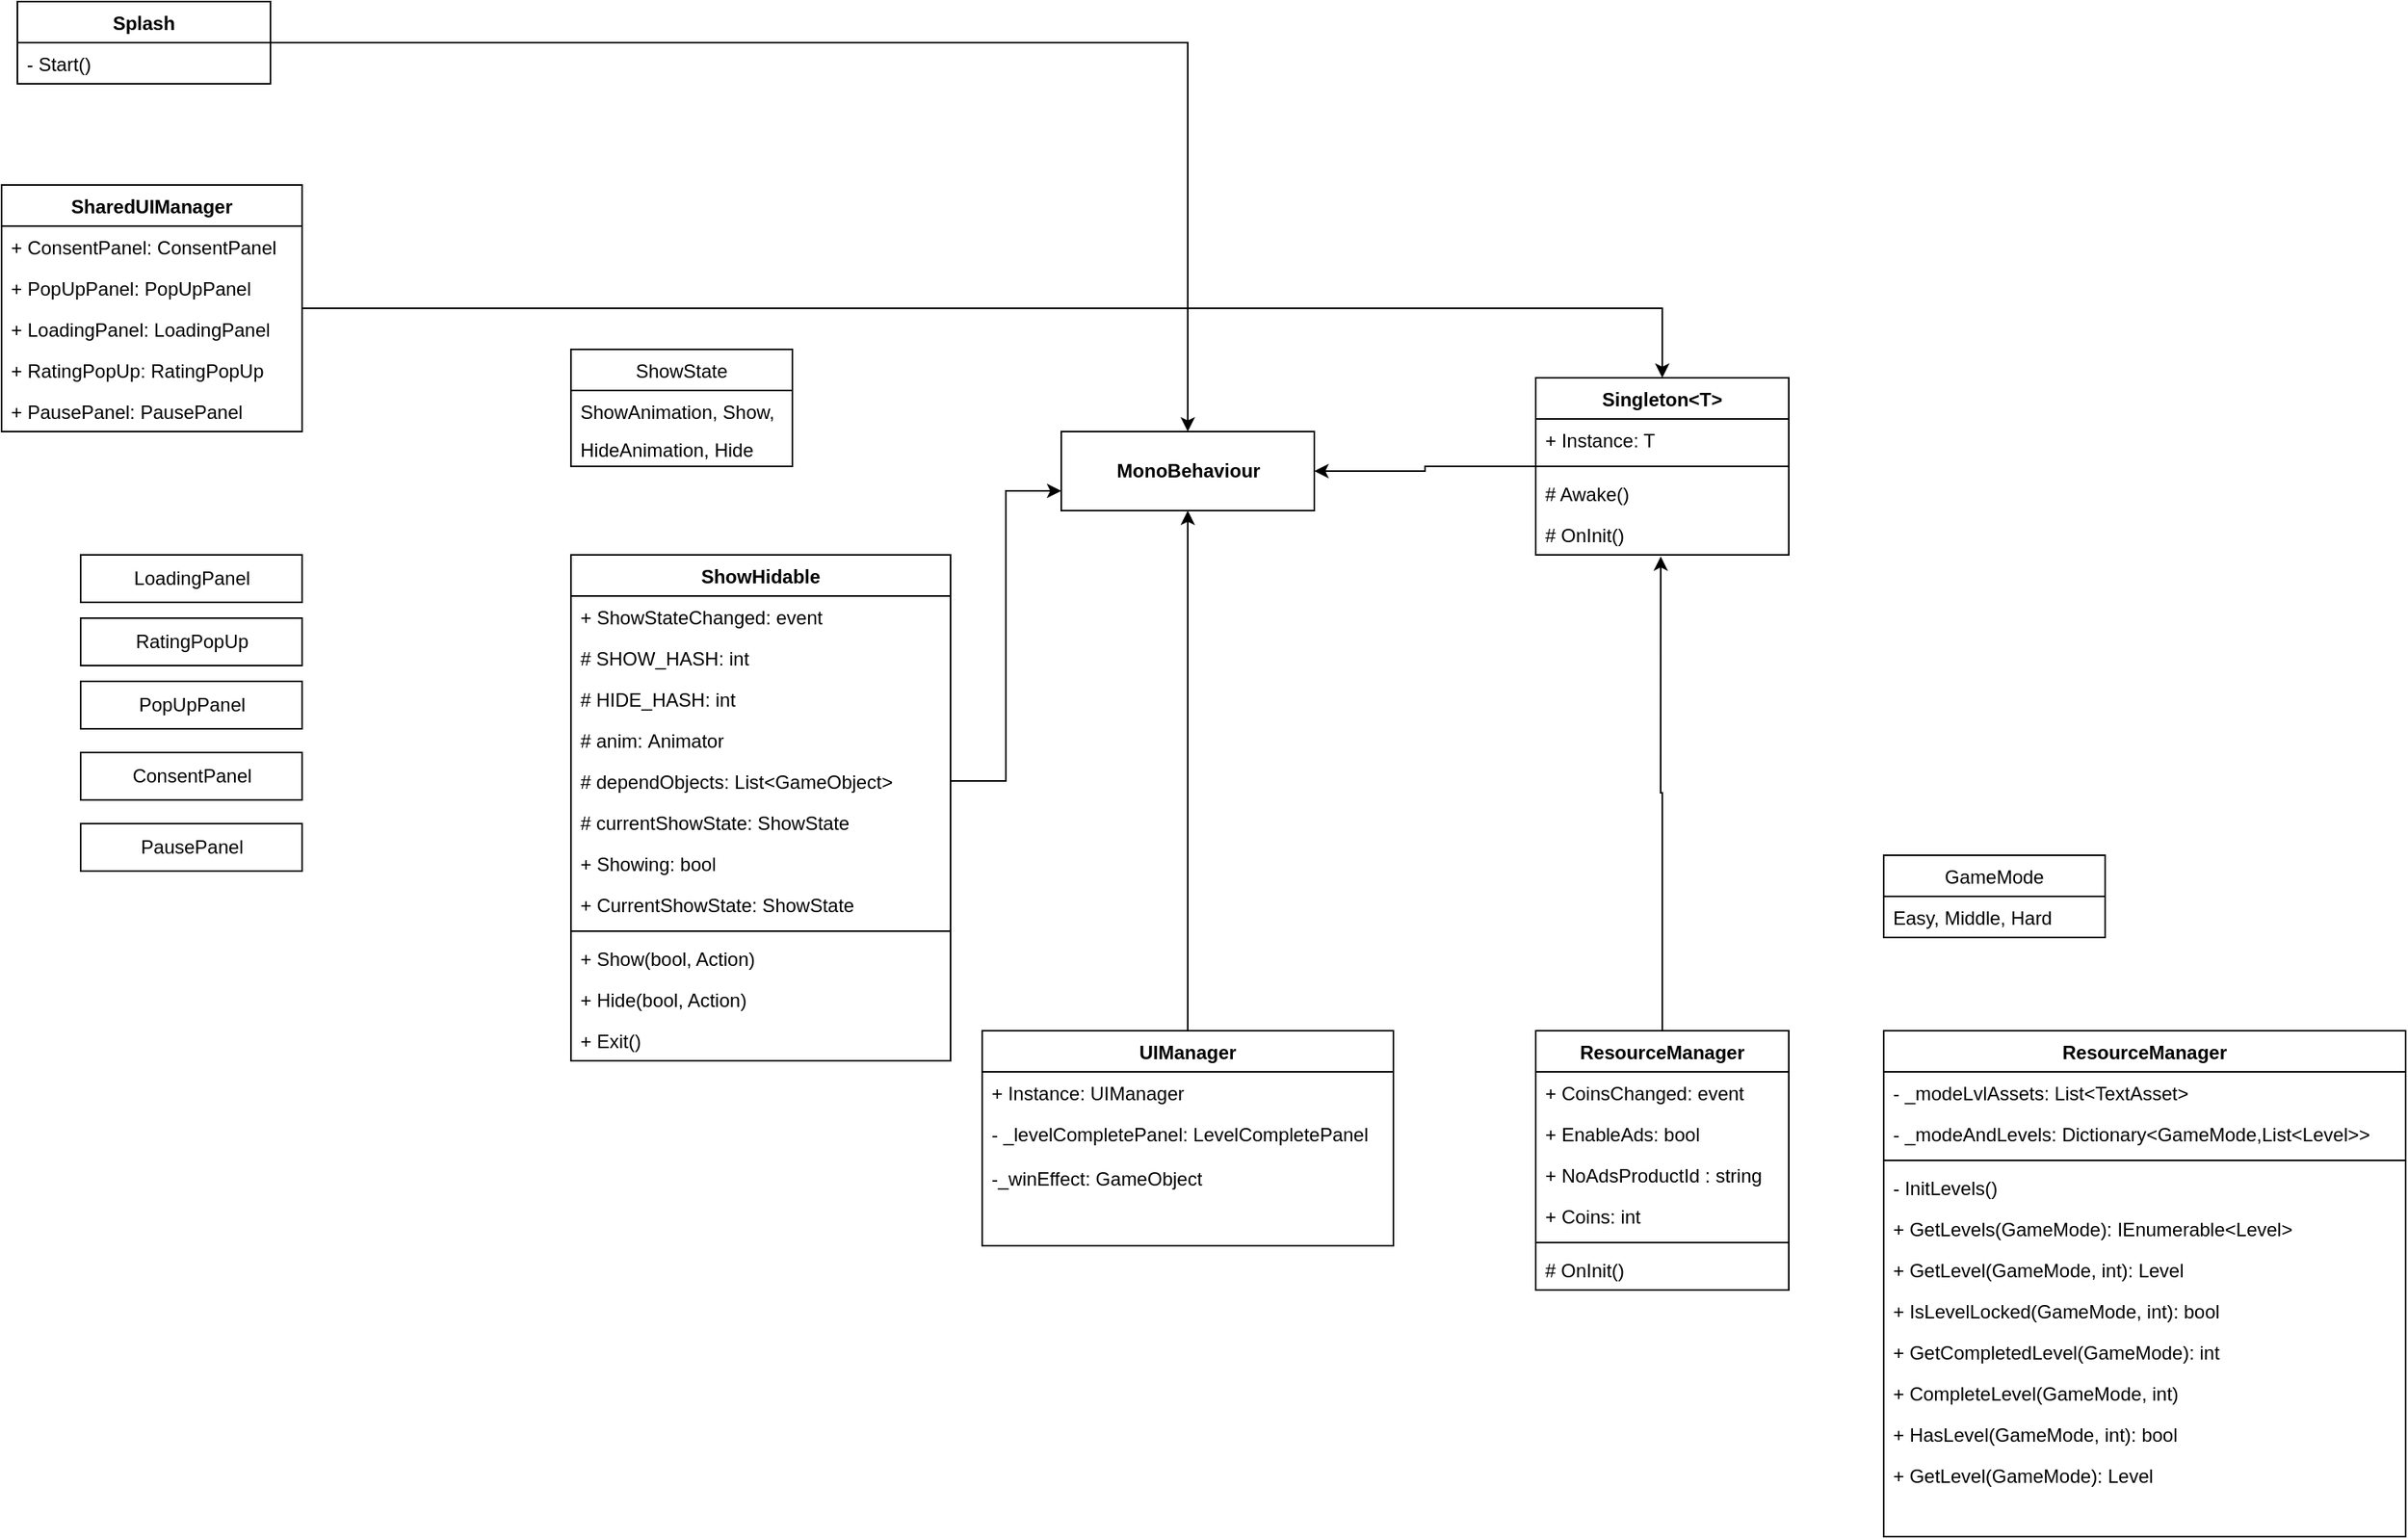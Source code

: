 <mxfile version="20.0.4" type="github" pages="2">
  <diagram id="C5RBs43oDa-KdzZeNtuy" name="Water Sort Puzzle">
    <mxGraphModel dx="1339" dy="815" grid="1" gridSize="10" guides="1" tooltips="1" connect="1" arrows="1" fold="1" page="1" pageScale="1" pageWidth="1920" pageHeight="1200" background="none" math="0" shadow="0">
      <root>
        <mxCell id="WIyWlLk6GJQsqaUBKTNV-0" />
        <mxCell id="WIyWlLk6GJQsqaUBKTNV-1" parent="WIyWlLk6GJQsqaUBKTNV-0" />
        <mxCell id="-UPui0ApsHkDzABqv5SS-7" style="edgeStyle=orthogonalEdgeStyle;rounded=0;orthogonalLoop=1;jettySize=auto;html=1;exitX=0.5;exitY=0;exitDx=0;exitDy=0;entryX=0.5;entryY=1;entryDx=0;entryDy=0;entryPerimeter=0;" edge="1" parent="WIyWlLk6GJQsqaUBKTNV-1" source="zkfFHV4jXpPFQw0GAbJ--6" target="-UPui0ApsHkDzABqv5SS-79">
          <mxGeometry relative="1" as="geometry">
            <mxPoint x="890" y="681" as="targetPoint" />
          </mxGeometry>
        </mxCell>
        <mxCell id="zkfFHV4jXpPFQw0GAbJ--6" value="UIManager" style="swimlane;fontStyle=1;align=center;verticalAlign=top;childLayout=stackLayout;horizontal=1;startSize=26;horizontalStack=0;resizeParent=1;resizeLast=0;collapsible=1;marginBottom=0;rounded=0;shadow=0;strokeWidth=1;" parent="WIyWlLk6GJQsqaUBKTNV-1" vertex="1">
          <mxGeometry x="760" y="771" width="260" height="136" as="geometry">
            <mxRectangle x="130" y="380" width="160" height="26" as="alternateBounds" />
          </mxGeometry>
        </mxCell>
        <mxCell id="zkfFHV4jXpPFQw0GAbJ--7" value="+ Instance: UIManager " style="text;align=left;verticalAlign=top;spacingLeft=4;spacingRight=4;overflow=hidden;rotatable=0;points=[[0,0.5],[1,0.5]];portConstraint=eastwest;" parent="zkfFHV4jXpPFQw0GAbJ--6" vertex="1">
          <mxGeometry y="26" width="260" height="26" as="geometry" />
        </mxCell>
        <mxCell id="zkfFHV4jXpPFQw0GAbJ--8" value="- _levelCompletePanel: LevelCompletePanel  " style="text;align=left;verticalAlign=top;spacingLeft=4;spacingRight=4;overflow=hidden;rotatable=0;points=[[0,0.5],[1,0.5]];portConstraint=eastwest;rounded=0;shadow=0;html=0;" parent="zkfFHV4jXpPFQw0GAbJ--6" vertex="1">
          <mxGeometry y="52" width="260" height="28" as="geometry" />
        </mxCell>
        <mxCell id="-UPui0ApsHkDzABqv5SS-11" value="-_winEffect: GameObject " style="text;align=left;verticalAlign=top;spacingLeft=4;spacingRight=4;overflow=hidden;rotatable=0;points=[[0,0.5],[1,0.5]];portConstraint=eastwest;rounded=0;shadow=0;html=0;" vertex="1" parent="zkfFHV4jXpPFQw0GAbJ--6">
          <mxGeometry y="80" width="260" height="28" as="geometry" />
        </mxCell>
        <mxCell id="-UPui0ApsHkDzABqv5SS-17" style="text;align=left;verticalAlign=top;spacingLeft=4;spacingRight=4;overflow=hidden;rotatable=0;points=[[0,0.5],[1,0.5]];portConstraint=eastwest;rounded=0;shadow=0;html=0;" vertex="1" parent="zkfFHV4jXpPFQw0GAbJ--6">
          <mxGeometry y="108" width="260" height="28" as="geometry" />
        </mxCell>
        <mxCell id="-UPui0ApsHkDzABqv5SS-23" style="edgeStyle=orthogonalEdgeStyle;rounded=0;orthogonalLoop=1;jettySize=auto;html=1;entryX=1;entryY=0.5;entryDx=0;entryDy=0;" edge="1" parent="WIyWlLk6GJQsqaUBKTNV-1" source="-UPui0ApsHkDzABqv5SS-19" target="-UPui0ApsHkDzABqv5SS-79">
          <mxGeometry relative="1" as="geometry">
            <mxPoint x="1120" y="645.5" as="targetPoint" />
          </mxGeometry>
        </mxCell>
        <mxCell id="-UPui0ApsHkDzABqv5SS-19" value="Singleton&lt;T&gt;" style="swimlane;fontStyle=1;align=center;verticalAlign=top;childLayout=stackLayout;horizontal=1;startSize=26;horizontalStack=0;resizeParent=1;resizeParentMax=0;resizeLast=0;collapsible=1;marginBottom=0;" vertex="1" parent="WIyWlLk6GJQsqaUBKTNV-1">
          <mxGeometry x="1110" y="358" width="160" height="112" as="geometry" />
        </mxCell>
        <mxCell id="-UPui0ApsHkDzABqv5SS-20" value="+ Instance: T" style="text;strokeColor=none;fillColor=none;align=left;verticalAlign=top;spacingLeft=4;spacingRight=4;overflow=hidden;rotatable=0;points=[[0,0.5],[1,0.5]];portConstraint=eastwest;" vertex="1" parent="-UPui0ApsHkDzABqv5SS-19">
          <mxGeometry y="26" width="160" height="26" as="geometry" />
        </mxCell>
        <mxCell id="-UPui0ApsHkDzABqv5SS-21" value="" style="line;strokeWidth=1;fillColor=none;align=left;verticalAlign=middle;spacingTop=-1;spacingLeft=3;spacingRight=3;rotatable=0;labelPosition=right;points=[];portConstraint=eastwest;" vertex="1" parent="-UPui0ApsHkDzABqv5SS-19">
          <mxGeometry y="52" width="160" height="8" as="geometry" />
        </mxCell>
        <mxCell id="-UPui0ApsHkDzABqv5SS-22" value="# Awake()" style="text;strokeColor=none;fillColor=none;align=left;verticalAlign=top;spacingLeft=4;spacingRight=4;overflow=hidden;rotatable=0;points=[[0,0.5],[1,0.5]];portConstraint=eastwest;" vertex="1" parent="-UPui0ApsHkDzABqv5SS-19">
          <mxGeometry y="60" width="160" height="26" as="geometry" />
        </mxCell>
        <mxCell id="-UPui0ApsHkDzABqv5SS-78" value="# OnInit()" style="text;strokeColor=none;fillColor=none;align=left;verticalAlign=top;spacingLeft=4;spacingRight=4;overflow=hidden;rotatable=0;points=[[0,0.5],[1,0.5]];portConstraint=eastwest;" vertex="1" parent="-UPui0ApsHkDzABqv5SS-19">
          <mxGeometry y="86" width="160" height="26" as="geometry" />
        </mxCell>
        <mxCell id="-UPui0ApsHkDzABqv5SS-43" style="edgeStyle=orthogonalEdgeStyle;rounded=0;orthogonalLoop=1;jettySize=auto;html=1;entryX=0.494;entryY=1.038;entryDx=0;entryDy=0;entryPerimeter=0;" edge="1" parent="WIyWlLk6GJQsqaUBKTNV-1" source="-UPui0ApsHkDzABqv5SS-34" target="-UPui0ApsHkDzABqv5SS-78">
          <mxGeometry relative="1" as="geometry">
            <mxPoint x="1380" y="751" as="targetPoint" />
          </mxGeometry>
        </mxCell>
        <mxCell id="-UPui0ApsHkDzABqv5SS-34" value="ResourceManager" style="swimlane;fontStyle=1;align=center;verticalAlign=top;childLayout=stackLayout;horizontal=1;startSize=26;horizontalStack=0;resizeParent=1;resizeParentMax=0;resizeLast=0;collapsible=1;marginBottom=0;strokeColor=default;" vertex="1" parent="WIyWlLk6GJQsqaUBKTNV-1">
          <mxGeometry x="1110" y="771" width="160" height="164" as="geometry" />
        </mxCell>
        <mxCell id="-UPui0ApsHkDzABqv5SS-35" value="+ CoinsChanged: event" style="text;strokeColor=none;fillColor=none;align=left;verticalAlign=top;spacingLeft=4;spacingRight=4;overflow=hidden;rotatable=0;points=[[0,0.5],[1,0.5]];portConstraint=eastwest;" vertex="1" parent="-UPui0ApsHkDzABqv5SS-34">
          <mxGeometry y="26" width="160" height="26" as="geometry" />
        </mxCell>
        <mxCell id="-UPui0ApsHkDzABqv5SS-39" value="+ EnableAds: bool" style="text;strokeColor=none;fillColor=none;align=left;verticalAlign=top;spacingLeft=4;spacingRight=4;overflow=hidden;rotatable=0;points=[[0,0.5],[1,0.5]];portConstraint=eastwest;" vertex="1" parent="-UPui0ApsHkDzABqv5SS-34">
          <mxGeometry y="52" width="160" height="26" as="geometry" />
        </mxCell>
        <mxCell id="-UPui0ApsHkDzABqv5SS-38" value="+ NoAdsProductId : string" style="text;strokeColor=none;fillColor=none;align=left;verticalAlign=top;spacingLeft=4;spacingRight=4;overflow=hidden;rotatable=0;points=[[0,0.5],[1,0.5]];portConstraint=eastwest;" vertex="1" parent="-UPui0ApsHkDzABqv5SS-34">
          <mxGeometry y="78" width="160" height="26" as="geometry" />
        </mxCell>
        <mxCell id="-UPui0ApsHkDzABqv5SS-40" value="+ Coins: int" style="text;strokeColor=none;fillColor=none;align=left;verticalAlign=top;spacingLeft=4;spacingRight=4;overflow=hidden;rotatable=0;points=[[0,0.5],[1,0.5]];portConstraint=eastwest;" vertex="1" parent="-UPui0ApsHkDzABqv5SS-34">
          <mxGeometry y="104" width="160" height="26" as="geometry" />
        </mxCell>
        <mxCell id="-UPui0ApsHkDzABqv5SS-36" value="" style="line;strokeWidth=1;fillColor=none;align=left;verticalAlign=middle;spacingTop=-1;spacingLeft=3;spacingRight=3;rotatable=0;labelPosition=right;points=[];portConstraint=eastwest;" vertex="1" parent="-UPui0ApsHkDzABqv5SS-34">
          <mxGeometry y="130" width="160" height="8" as="geometry" />
        </mxCell>
        <mxCell id="-UPui0ApsHkDzABqv5SS-37" value="# OnInit()" style="text;strokeColor=none;fillColor=none;align=left;verticalAlign=top;spacingLeft=4;spacingRight=4;overflow=hidden;rotatable=0;points=[[0,0.5],[1,0.5]];portConstraint=eastwest;" vertex="1" parent="-UPui0ApsHkDzABqv5SS-34">
          <mxGeometry y="138" width="160" height="26" as="geometry" />
        </mxCell>
        <mxCell id="-UPui0ApsHkDzABqv5SS-44" value="ResourceManager" style="swimlane;fontStyle=1;align=center;verticalAlign=top;childLayout=stackLayout;horizontal=1;startSize=26;horizontalStack=0;resizeParent=1;resizeParentMax=0;resizeLast=0;collapsible=1;marginBottom=0;strokeColor=default;" vertex="1" parent="WIyWlLk6GJQsqaUBKTNV-1">
          <mxGeometry x="1330" y="771" width="330" height="320" as="geometry" />
        </mxCell>
        <mxCell id="-UPui0ApsHkDzABqv5SS-45" value="- _modeLvlAssets: List&lt;TextAsset&gt;" style="text;strokeColor=none;fillColor=none;align=left;verticalAlign=top;spacingLeft=4;spacingRight=4;overflow=hidden;rotatable=0;points=[[0,0.5],[1,0.5]];portConstraint=eastwest;" vertex="1" parent="-UPui0ApsHkDzABqv5SS-44">
          <mxGeometry y="26" width="330" height="26" as="geometry" />
        </mxCell>
        <mxCell id="-UPui0ApsHkDzABqv5SS-50" value="- _modeAndLevels: Dictionary&lt;GameMode,List&lt;Level&gt;&gt;" style="text;strokeColor=none;fillColor=none;align=left;verticalAlign=top;spacingLeft=4;spacingRight=4;overflow=hidden;rotatable=0;points=[[0,0.5],[1,0.5]];portConstraint=eastwest;" vertex="1" parent="-UPui0ApsHkDzABqv5SS-44">
          <mxGeometry y="52" width="330" height="26" as="geometry" />
        </mxCell>
        <mxCell id="-UPui0ApsHkDzABqv5SS-46" value="" style="line;strokeWidth=1;fillColor=none;align=left;verticalAlign=middle;spacingTop=-1;spacingLeft=3;spacingRight=3;rotatable=0;labelPosition=right;points=[];portConstraint=eastwest;" vertex="1" parent="-UPui0ApsHkDzABqv5SS-44">
          <mxGeometry y="78" width="330" height="8" as="geometry" />
        </mxCell>
        <mxCell id="-UPui0ApsHkDzABqv5SS-47" value="- InitLevels()" style="text;strokeColor=none;fillColor=none;align=left;verticalAlign=top;spacingLeft=4;spacingRight=4;overflow=hidden;rotatable=0;points=[[0,0.5],[1,0.5]];portConstraint=eastwest;" vertex="1" parent="-UPui0ApsHkDzABqv5SS-44">
          <mxGeometry y="86" width="330" height="26" as="geometry" />
        </mxCell>
        <mxCell id="-UPui0ApsHkDzABqv5SS-51" value="+ GetLevels(GameMode): IEnumerable&lt;Level&gt;" style="text;strokeColor=none;fillColor=none;align=left;verticalAlign=top;spacingLeft=4;spacingRight=4;overflow=hidden;rotatable=0;points=[[0,0.5],[1,0.5]];portConstraint=eastwest;" vertex="1" parent="-UPui0ApsHkDzABqv5SS-44">
          <mxGeometry y="112" width="330" height="26" as="geometry" />
        </mxCell>
        <mxCell id="-UPui0ApsHkDzABqv5SS-55" value="+ GetLevel(GameMode, int): Level" style="text;strokeColor=none;fillColor=none;align=left;verticalAlign=top;spacingLeft=4;spacingRight=4;overflow=hidden;rotatable=0;points=[[0,0.5],[1,0.5]];portConstraint=eastwest;" vertex="1" parent="-UPui0ApsHkDzABqv5SS-44">
          <mxGeometry y="138" width="330" height="26" as="geometry" />
        </mxCell>
        <mxCell id="-UPui0ApsHkDzABqv5SS-54" value="+ IsLevelLocked(GameMode, int): bool" style="text;strokeColor=none;fillColor=none;align=left;verticalAlign=top;spacingLeft=4;spacingRight=4;overflow=hidden;rotatable=0;points=[[0,0.5],[1,0.5]];portConstraint=eastwest;" vertex="1" parent="-UPui0ApsHkDzABqv5SS-44">
          <mxGeometry y="164" width="330" height="26" as="geometry" />
        </mxCell>
        <mxCell id="-UPui0ApsHkDzABqv5SS-53" value="+ GetCompletedLevel(GameMode): int" style="text;strokeColor=none;fillColor=none;align=left;verticalAlign=top;spacingLeft=4;spacingRight=4;overflow=hidden;rotatable=0;points=[[0,0.5],[1,0.5]];portConstraint=eastwest;" vertex="1" parent="-UPui0ApsHkDzABqv5SS-44">
          <mxGeometry y="190" width="330" height="26" as="geometry" />
        </mxCell>
        <mxCell id="-UPui0ApsHkDzABqv5SS-57" value="+ CompleteLevel(GameMode, int)" style="text;strokeColor=none;fillColor=none;align=left;verticalAlign=top;spacingLeft=4;spacingRight=4;overflow=hidden;rotatable=0;points=[[0,0.5],[1,0.5]];portConstraint=eastwest;" vertex="1" parent="-UPui0ApsHkDzABqv5SS-44">
          <mxGeometry y="216" width="330" height="26" as="geometry" />
        </mxCell>
        <mxCell id="-UPui0ApsHkDzABqv5SS-56" value="+ HasLevel(GameMode, int): bool" style="text;strokeColor=none;fillColor=none;align=left;verticalAlign=top;spacingLeft=4;spacingRight=4;overflow=hidden;rotatable=0;points=[[0,0.5],[1,0.5]];portConstraint=eastwest;" vertex="1" parent="-UPui0ApsHkDzABqv5SS-44">
          <mxGeometry y="242" width="330" height="26" as="geometry" />
        </mxCell>
        <mxCell id="-UPui0ApsHkDzABqv5SS-59" value="+ GetLevel(GameMode): Level" style="text;strokeColor=none;fillColor=none;align=left;verticalAlign=top;spacingLeft=4;spacingRight=4;overflow=hidden;rotatable=0;points=[[0,0.5],[1,0.5]];portConstraint=eastwest;" vertex="1" parent="-UPui0ApsHkDzABqv5SS-44">
          <mxGeometry y="268" width="330" height="26" as="geometry" />
        </mxCell>
        <mxCell id="-UPui0ApsHkDzABqv5SS-58" style="text;strokeColor=none;fillColor=none;align=left;verticalAlign=top;spacingLeft=4;spacingRight=4;overflow=hidden;rotatable=0;points=[[0,0.5],[1,0.5]];portConstraint=eastwest;" vertex="1" parent="-UPui0ApsHkDzABqv5SS-44">
          <mxGeometry y="294" width="330" height="26" as="geometry" />
        </mxCell>
        <mxCell id="-UPui0ApsHkDzABqv5SS-74" value="GameMode" style="swimlane;fontStyle=0;childLayout=stackLayout;horizontal=1;startSize=26;fillColor=none;horizontalStack=0;resizeParent=1;resizeParentMax=0;resizeLast=0;collapsible=1;marginBottom=0;strokeColor=default;" vertex="1" parent="WIyWlLk6GJQsqaUBKTNV-1">
          <mxGeometry x="1330" y="660" width="140" height="52" as="geometry" />
        </mxCell>
        <mxCell id="-UPui0ApsHkDzABqv5SS-75" value="Easy, Middle, Hard" style="text;strokeColor=none;fillColor=none;align=left;verticalAlign=top;spacingLeft=4;spacingRight=4;overflow=hidden;rotatable=0;points=[[0,0.5],[1,0.5]];portConstraint=eastwest;" vertex="1" parent="-UPui0ApsHkDzABqv5SS-74">
          <mxGeometry y="26" width="140" height="26" as="geometry" />
        </mxCell>
        <mxCell id="-UPui0ApsHkDzABqv5SS-79" value="&lt;span style=&quot;font-weight: 700;&quot;&gt;MonoBehaviour&lt;/span&gt;" style="html=1;strokeColor=default;" vertex="1" parent="WIyWlLk6GJQsqaUBKTNV-1">
          <mxGeometry x="810" y="392" width="160" height="50" as="geometry" />
        </mxCell>
        <mxCell id="-UPui0ApsHkDzABqv5SS-84" style="edgeStyle=orthogonalEdgeStyle;rounded=0;orthogonalLoop=1;jettySize=auto;html=1;entryX=0.5;entryY=0;entryDx=0;entryDy=0;" edge="1" parent="WIyWlLk6GJQsqaUBKTNV-1" source="-UPui0ApsHkDzABqv5SS-80" target="-UPui0ApsHkDzABqv5SS-79">
          <mxGeometry relative="1" as="geometry" />
        </mxCell>
        <mxCell id="-UPui0ApsHkDzABqv5SS-80" value="Splash" style="swimlane;fontStyle=1;align=center;verticalAlign=top;childLayout=stackLayout;horizontal=1;startSize=26;horizontalStack=0;resizeParent=1;resizeParentMax=0;resizeLast=0;collapsible=1;marginBottom=0;strokeColor=default;" vertex="1" parent="WIyWlLk6GJQsqaUBKTNV-1">
          <mxGeometry x="150" y="120" width="160" height="52" as="geometry" />
        </mxCell>
        <mxCell id="-UPui0ApsHkDzABqv5SS-83" value="- Start()" style="text;strokeColor=none;fillColor=none;align=left;verticalAlign=top;spacingLeft=4;spacingRight=4;overflow=hidden;rotatable=0;points=[[0,0.5],[1,0.5]];portConstraint=eastwest;" vertex="1" parent="-UPui0ApsHkDzABqv5SS-80">
          <mxGeometry y="26" width="160" height="26" as="geometry" />
        </mxCell>
        <mxCell id="-UPui0ApsHkDzABqv5SS-91" style="edgeStyle=orthogonalEdgeStyle;rounded=0;orthogonalLoop=1;jettySize=auto;html=1;entryX=0.5;entryY=0;entryDx=0;entryDy=0;" edge="1" parent="WIyWlLk6GJQsqaUBKTNV-1" source="-UPui0ApsHkDzABqv5SS-85" target="-UPui0ApsHkDzABqv5SS-19">
          <mxGeometry relative="1" as="geometry" />
        </mxCell>
        <mxCell id="-UPui0ApsHkDzABqv5SS-85" value="SharedUIManager" style="swimlane;fontStyle=1;childLayout=stackLayout;horizontal=1;startSize=26;fillColor=none;horizontalStack=0;resizeParent=1;resizeParentMax=0;resizeLast=0;collapsible=1;marginBottom=0;strokeColor=default;" vertex="1" parent="WIyWlLk6GJQsqaUBKTNV-1">
          <mxGeometry x="140" y="236" width="190" height="156" as="geometry" />
        </mxCell>
        <mxCell id="-UPui0ApsHkDzABqv5SS-86" value="+ ConsentPanel: ConsentPanel" style="text;strokeColor=none;fillColor=none;align=left;verticalAlign=top;spacingLeft=4;spacingRight=4;overflow=hidden;rotatable=0;points=[[0,0.5],[1,0.5]];portConstraint=eastwest;" vertex="1" parent="-UPui0ApsHkDzABqv5SS-85">
          <mxGeometry y="26" width="190" height="26" as="geometry" />
        </mxCell>
        <mxCell id="-UPui0ApsHkDzABqv5SS-87" value="+ PopUpPanel: PopUpPanel" style="text;strokeColor=none;fillColor=none;align=left;verticalAlign=top;spacingLeft=4;spacingRight=4;overflow=hidden;rotatable=0;points=[[0,0.5],[1,0.5]];portConstraint=eastwest;" vertex="1" parent="-UPui0ApsHkDzABqv5SS-85">
          <mxGeometry y="52" width="190" height="26" as="geometry" />
        </mxCell>
        <mxCell id="-UPui0ApsHkDzABqv5SS-88" value="+ LoadingPanel: LoadingPanel" style="text;strokeColor=none;fillColor=none;align=left;verticalAlign=top;spacingLeft=4;spacingRight=4;overflow=hidden;rotatable=0;points=[[0,0.5],[1,0.5]];portConstraint=eastwest;" vertex="1" parent="-UPui0ApsHkDzABqv5SS-85">
          <mxGeometry y="78" width="190" height="26" as="geometry" />
        </mxCell>
        <mxCell id="-UPui0ApsHkDzABqv5SS-89" value="+ RatingPopUp: RatingPopUp" style="text;strokeColor=none;fillColor=none;align=left;verticalAlign=top;spacingLeft=4;spacingRight=4;overflow=hidden;rotatable=0;points=[[0,0.5],[1,0.5]];portConstraint=eastwest;" vertex="1" parent="-UPui0ApsHkDzABqv5SS-85">
          <mxGeometry y="104" width="190" height="26" as="geometry" />
        </mxCell>
        <mxCell id="-UPui0ApsHkDzABqv5SS-90" value="+ PausePanel: PausePanel" style="text;strokeColor=none;fillColor=none;align=left;verticalAlign=top;spacingLeft=4;spacingRight=4;overflow=hidden;rotatable=0;points=[[0,0.5],[1,0.5]];portConstraint=eastwest;" vertex="1" parent="-UPui0ApsHkDzABqv5SS-85">
          <mxGeometry y="130" width="190" height="26" as="geometry" />
        </mxCell>
        <mxCell id="-UPui0ApsHkDzABqv5SS-96" value="ShowHidable" style="swimlane;fontStyle=1;align=center;verticalAlign=top;childLayout=stackLayout;horizontal=1;startSize=26;horizontalStack=0;resizeParent=1;resizeParentMax=0;resizeLast=0;collapsible=1;marginBottom=0;strokeColor=default;" vertex="1" parent="WIyWlLk6GJQsqaUBKTNV-1">
          <mxGeometry x="500" y="470" width="240" height="320" as="geometry" />
        </mxCell>
        <mxCell id="-UPui0ApsHkDzABqv5SS-97" value="+ ShowStateChanged: event" style="text;strokeColor=none;fillColor=none;align=left;verticalAlign=top;spacingLeft=4;spacingRight=4;overflow=hidden;rotatable=0;points=[[0,0.5],[1,0.5]];portConstraint=eastwest;" vertex="1" parent="-UPui0ApsHkDzABqv5SS-96">
          <mxGeometry y="26" width="240" height="26" as="geometry" />
        </mxCell>
        <mxCell id="-UPui0ApsHkDzABqv5SS-102" value="# SHOW_HASH: int" style="text;strokeColor=none;fillColor=none;align=left;verticalAlign=top;spacingLeft=4;spacingRight=4;overflow=hidden;rotatable=0;points=[[0,0.5],[1,0.5]];portConstraint=eastwest;" vertex="1" parent="-UPui0ApsHkDzABqv5SS-96">
          <mxGeometry y="52" width="240" height="26" as="geometry" />
        </mxCell>
        <mxCell id="-UPui0ApsHkDzABqv5SS-101" value="# HIDE_HASH: int" style="text;strokeColor=none;fillColor=none;align=left;verticalAlign=top;spacingLeft=4;spacingRight=4;overflow=hidden;rotatable=0;points=[[0,0.5],[1,0.5]];portConstraint=eastwest;" vertex="1" parent="-UPui0ApsHkDzABqv5SS-96">
          <mxGeometry y="78" width="240" height="26" as="geometry" />
        </mxCell>
        <mxCell id="-UPui0ApsHkDzABqv5SS-100" value="# anim: Animator" style="text;strokeColor=none;fillColor=none;align=left;verticalAlign=top;spacingLeft=4;spacingRight=4;overflow=hidden;rotatable=0;points=[[0,0.5],[1,0.5]];portConstraint=eastwest;" vertex="1" parent="-UPui0ApsHkDzABqv5SS-96">
          <mxGeometry y="104" width="240" height="26" as="geometry" />
        </mxCell>
        <mxCell id="-UPui0ApsHkDzABqv5SS-105" value="# dependObjects: List&lt;GameObject&gt;" style="text;strokeColor=none;fillColor=none;align=left;verticalAlign=top;spacingLeft=4;spacingRight=4;overflow=hidden;rotatable=0;points=[[0,0.5],[1,0.5]];portConstraint=eastwest;" vertex="1" parent="-UPui0ApsHkDzABqv5SS-96">
          <mxGeometry y="130" width="240" height="26" as="geometry" />
        </mxCell>
        <mxCell id="-UPui0ApsHkDzABqv5SS-104" value="# currentShowState: ShowState" style="text;strokeColor=none;fillColor=none;align=left;verticalAlign=top;spacingLeft=4;spacingRight=4;overflow=hidden;rotatable=0;points=[[0,0.5],[1,0.5]];portConstraint=eastwest;" vertex="1" parent="-UPui0ApsHkDzABqv5SS-96">
          <mxGeometry y="156" width="240" height="26" as="geometry" />
        </mxCell>
        <mxCell id="-UPui0ApsHkDzABqv5SS-103" value="+ Showing: bool" style="text;strokeColor=none;fillColor=none;align=left;verticalAlign=top;spacingLeft=4;spacingRight=4;overflow=hidden;rotatable=0;points=[[0,0.5],[1,0.5]];portConstraint=eastwest;" vertex="1" parent="-UPui0ApsHkDzABqv5SS-96">
          <mxGeometry y="182" width="240" height="26" as="geometry" />
        </mxCell>
        <mxCell id="-UPui0ApsHkDzABqv5SS-111" value="+ CurrentShowState: ShowState" style="text;strokeColor=none;fillColor=none;align=left;verticalAlign=top;spacingLeft=4;spacingRight=4;overflow=hidden;rotatable=0;points=[[0,0.5],[1,0.5]];portConstraint=eastwest;" vertex="1" parent="-UPui0ApsHkDzABqv5SS-96">
          <mxGeometry y="208" width="240" height="26" as="geometry" />
        </mxCell>
        <mxCell id="-UPui0ApsHkDzABqv5SS-98" value="" style="line;strokeWidth=1;fillColor=none;align=left;verticalAlign=middle;spacingTop=-1;spacingLeft=3;spacingRight=3;rotatable=0;labelPosition=right;points=[];portConstraint=eastwest;" vertex="1" parent="-UPui0ApsHkDzABqv5SS-96">
          <mxGeometry y="234" width="240" height="8" as="geometry" />
        </mxCell>
        <mxCell id="-UPui0ApsHkDzABqv5SS-99" value="+ Show(bool, Action)" style="text;strokeColor=none;fillColor=none;align=left;verticalAlign=top;spacingLeft=4;spacingRight=4;overflow=hidden;rotatable=0;points=[[0,0.5],[1,0.5]];portConstraint=eastwest;" vertex="1" parent="-UPui0ApsHkDzABqv5SS-96">
          <mxGeometry y="242" width="240" height="26" as="geometry" />
        </mxCell>
        <mxCell id="-UPui0ApsHkDzABqv5SS-114" value="+ Hide(bool, Action)" style="text;strokeColor=none;fillColor=none;align=left;verticalAlign=top;spacingLeft=4;spacingRight=4;overflow=hidden;rotatable=0;points=[[0,0.5],[1,0.5]];portConstraint=eastwest;" vertex="1" parent="-UPui0ApsHkDzABqv5SS-96">
          <mxGeometry y="268" width="240" height="26" as="geometry" />
        </mxCell>
        <mxCell id="-UPui0ApsHkDzABqv5SS-113" value="+ Exit()" style="text;strokeColor=none;fillColor=none;align=left;verticalAlign=top;spacingLeft=4;spacingRight=4;overflow=hidden;rotatable=0;points=[[0,0.5],[1,0.5]];portConstraint=eastwest;" vertex="1" parent="-UPui0ApsHkDzABqv5SS-96">
          <mxGeometry y="294" width="240" height="26" as="geometry" />
        </mxCell>
        <mxCell id="-UPui0ApsHkDzABqv5SS-106" value="ShowState" style="swimlane;fontStyle=0;childLayout=stackLayout;horizontal=1;startSize=26;fillColor=none;horizontalStack=0;resizeParent=1;resizeParentMax=0;resizeLast=0;collapsible=1;marginBottom=0;strokeColor=default;" vertex="1" parent="WIyWlLk6GJQsqaUBKTNV-1">
          <mxGeometry x="500" y="340" width="140" height="74" as="geometry" />
        </mxCell>
        <mxCell id="-UPui0ApsHkDzABqv5SS-107" value="ShowAnimation, Show," style="text;strokeColor=none;fillColor=none;align=left;verticalAlign=top;spacingLeft=4;spacingRight=4;overflow=hidden;rotatable=0;points=[[0,0.5],[1,0.5]];portConstraint=eastwest;" vertex="1" parent="-UPui0ApsHkDzABqv5SS-106">
          <mxGeometry y="26" width="140" height="24" as="geometry" />
        </mxCell>
        <mxCell id="-UPui0ApsHkDzABqv5SS-109" value="HideAnimation, Hide" style="text;strokeColor=none;fillColor=none;align=left;verticalAlign=top;spacingLeft=4;spacingRight=4;overflow=hidden;rotatable=0;points=[[0,0.5],[1,0.5]];portConstraint=eastwest;" vertex="1" parent="-UPui0ApsHkDzABqv5SS-106">
          <mxGeometry y="50" width="140" height="24" as="geometry" />
        </mxCell>
        <mxCell id="-UPui0ApsHkDzABqv5SS-119" value="LoadingPanel" style="html=1;strokeColor=default;" vertex="1" parent="WIyWlLk6GJQsqaUBKTNV-1">
          <mxGeometry x="190" y="470" width="140" height="30" as="geometry" />
        </mxCell>
        <mxCell id="-UPui0ApsHkDzABqv5SS-120" value="RatingPopUp" style="html=1;strokeColor=default;" vertex="1" parent="WIyWlLk6GJQsqaUBKTNV-1">
          <mxGeometry x="190" y="510" width="140" height="30" as="geometry" />
        </mxCell>
        <mxCell id="-UPui0ApsHkDzABqv5SS-121" value="PopUpPanel" style="html=1;strokeColor=default;" vertex="1" parent="WIyWlLk6GJQsqaUBKTNV-1">
          <mxGeometry x="190" y="550" width="140" height="30" as="geometry" />
        </mxCell>
        <mxCell id="-UPui0ApsHkDzABqv5SS-122" value="ConsentPanel" style="html=1;strokeColor=default;" vertex="1" parent="WIyWlLk6GJQsqaUBKTNV-1">
          <mxGeometry x="190" y="595" width="140" height="30" as="geometry" />
        </mxCell>
        <mxCell id="-UPui0ApsHkDzABqv5SS-123" value="PausePanel" style="html=1;strokeColor=default;" vertex="1" parent="WIyWlLk6GJQsqaUBKTNV-1">
          <mxGeometry x="190" y="640" width="140" height="30" as="geometry" />
        </mxCell>
        <mxCell id="-UPui0ApsHkDzABqv5SS-124" style="edgeStyle=orthogonalEdgeStyle;rounded=0;orthogonalLoop=1;jettySize=auto;html=1;entryX=0;entryY=0.75;entryDx=0;entryDy=0;" edge="1" parent="WIyWlLk6GJQsqaUBKTNV-1" source="-UPui0ApsHkDzABqv5SS-105" target="-UPui0ApsHkDzABqv5SS-79">
          <mxGeometry relative="1" as="geometry" />
        </mxCell>
      </root>
    </mxGraphModel>
  </diagram>
  <diagram id="oa3JsNeKZShNjGYw7QZx" name="Test UI">
    <mxGraphModel dx="1339" dy="815" grid="1" gridSize="10" guides="1" tooltips="1" connect="1" arrows="1" fold="1" page="1" pageScale="1" pageWidth="827" pageHeight="1169" math="0" shadow="0">
      <root>
        <mxCell id="0" />
        <mxCell id="1" parent="0" />
      </root>
    </mxGraphModel>
  </diagram>
</mxfile>
